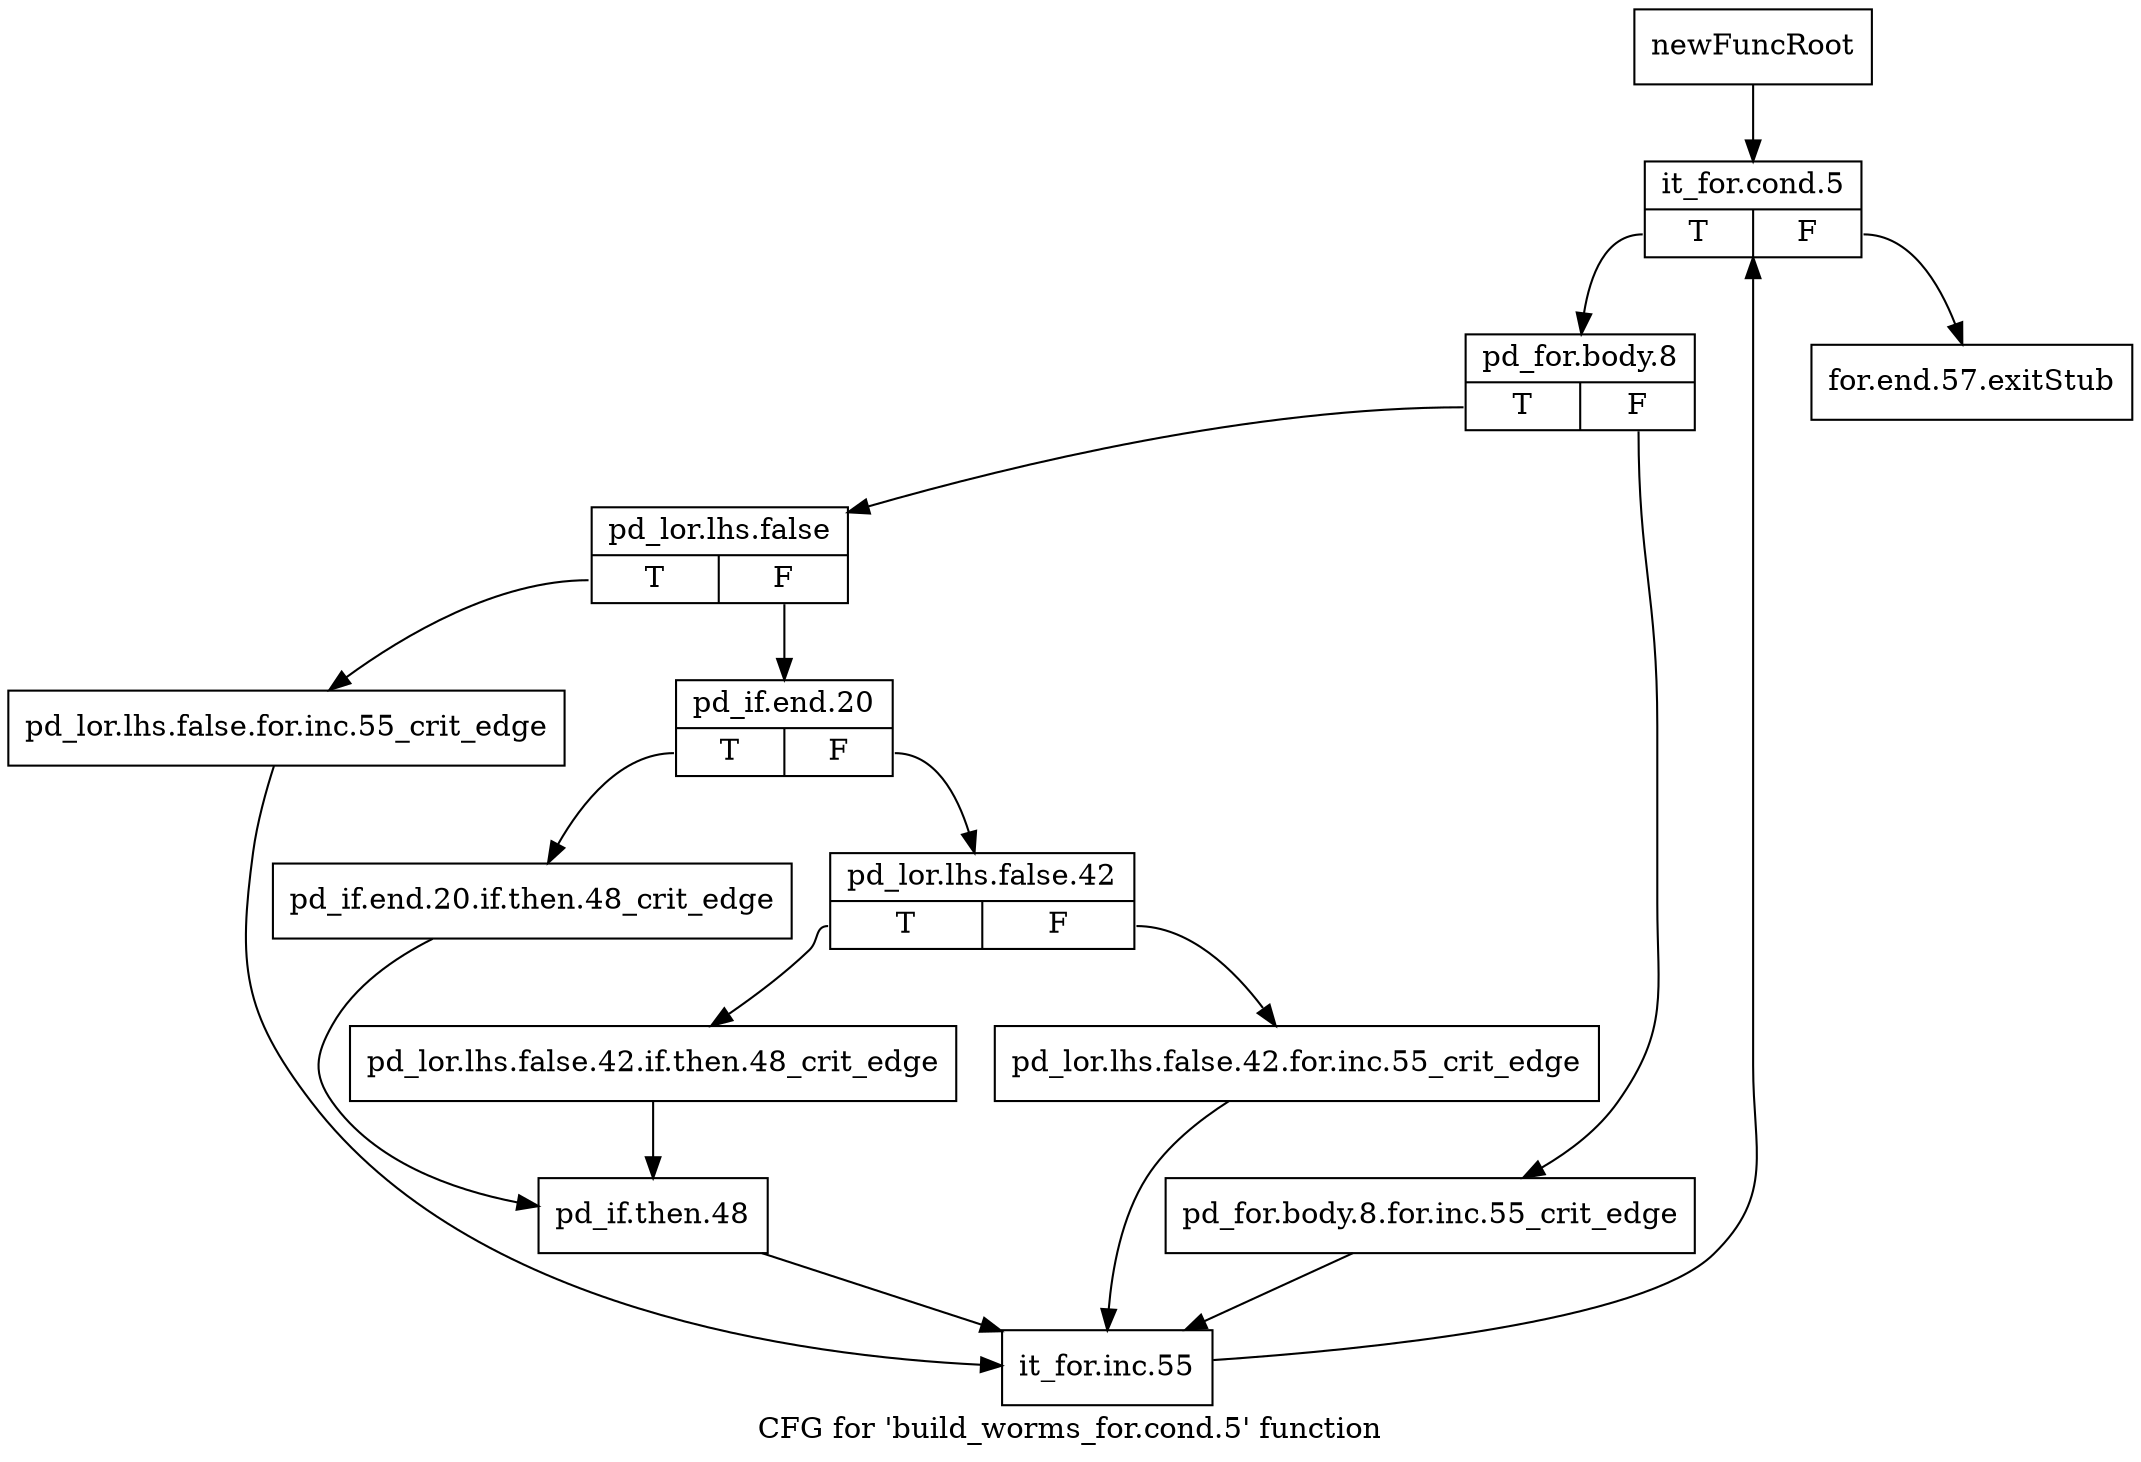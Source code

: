 digraph "CFG for 'build_worms_for.cond.5' function" {
	label="CFG for 'build_worms_for.cond.5' function";

	Node0x46d08a0 [shape=record,label="{newFuncRoot}"];
	Node0x46d08a0 -> Node0x46d0da0;
	Node0x46d0d50 [shape=record,label="{for.end.57.exitStub}"];
	Node0x46d0da0 [shape=record,label="{it_for.cond.5|{<s0>T|<s1>F}}"];
	Node0x46d0da0:s0 -> Node0x46d0df0;
	Node0x46d0da0:s1 -> Node0x46d0d50;
	Node0x46d0df0 [shape=record,label="{pd_for.body.8|{<s0>T|<s1>F}}"];
	Node0x46d0df0:s0 -> Node0x46d0e90;
	Node0x46d0df0:s1 -> Node0x46d0e40;
	Node0x46d0e40 [shape=record,label="{pd_for.body.8.for.inc.55_crit_edge}"];
	Node0x46d0e40 -> Node0x46d1110;
	Node0x46d0e90 [shape=record,label="{pd_lor.lhs.false|{<s0>T|<s1>F}}"];
	Node0x46d0e90:s0 -> Node0x46d10c0;
	Node0x46d0e90:s1 -> Node0x46d0ee0;
	Node0x46d0ee0 [shape=record,label="{pd_if.end.20|{<s0>T|<s1>F}}"];
	Node0x46d0ee0:s0 -> Node0x46d1020;
	Node0x46d0ee0:s1 -> Node0x46d0f30;
	Node0x46d0f30 [shape=record,label="{pd_lor.lhs.false.42|{<s0>T|<s1>F}}"];
	Node0x46d0f30:s0 -> Node0x46d0fd0;
	Node0x46d0f30:s1 -> Node0x46d0f80;
	Node0x46d0f80 [shape=record,label="{pd_lor.lhs.false.42.for.inc.55_crit_edge}"];
	Node0x46d0f80 -> Node0x46d1110;
	Node0x46d0fd0 [shape=record,label="{pd_lor.lhs.false.42.if.then.48_crit_edge}"];
	Node0x46d0fd0 -> Node0x46d1070;
	Node0x46d1020 [shape=record,label="{pd_if.end.20.if.then.48_crit_edge}"];
	Node0x46d1020 -> Node0x46d1070;
	Node0x46d1070 [shape=record,label="{pd_if.then.48}"];
	Node0x46d1070 -> Node0x46d1110;
	Node0x46d10c0 [shape=record,label="{pd_lor.lhs.false.for.inc.55_crit_edge}"];
	Node0x46d10c0 -> Node0x46d1110;
	Node0x46d1110 [shape=record,label="{it_for.inc.55}"];
	Node0x46d1110 -> Node0x46d0da0;
}
